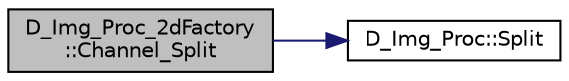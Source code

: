 digraph "D_Img_Proc_2dFactory::Channel_Split"
{
 // LATEX_PDF_SIZE
  edge [fontname="Helvetica",fontsize="10",labelfontname="Helvetica",labelfontsize="10"];
  node [fontname="Helvetica",fontsize="10",shape=record];
  rankdir="LR";
  Node1 [label="D_Img_Proc_2dFactory\l::Channel_Split",height=0.2,width=0.4,color="black", fillcolor="grey75", style="filled", fontcolor="black",tooltip=" "];
  Node1 -> Node2 [color="midnightblue",fontsize="10",style="solid",fontname="Helvetica"];
  Node2 [label="D_Img_Proc::Split",height=0.2,width=0.4,color="black", fillcolor="white", style="filled",URL="$class_d___img___proc.html#af9bfb3204adaad569efce26a75c65612",tooltip=" "];
}

